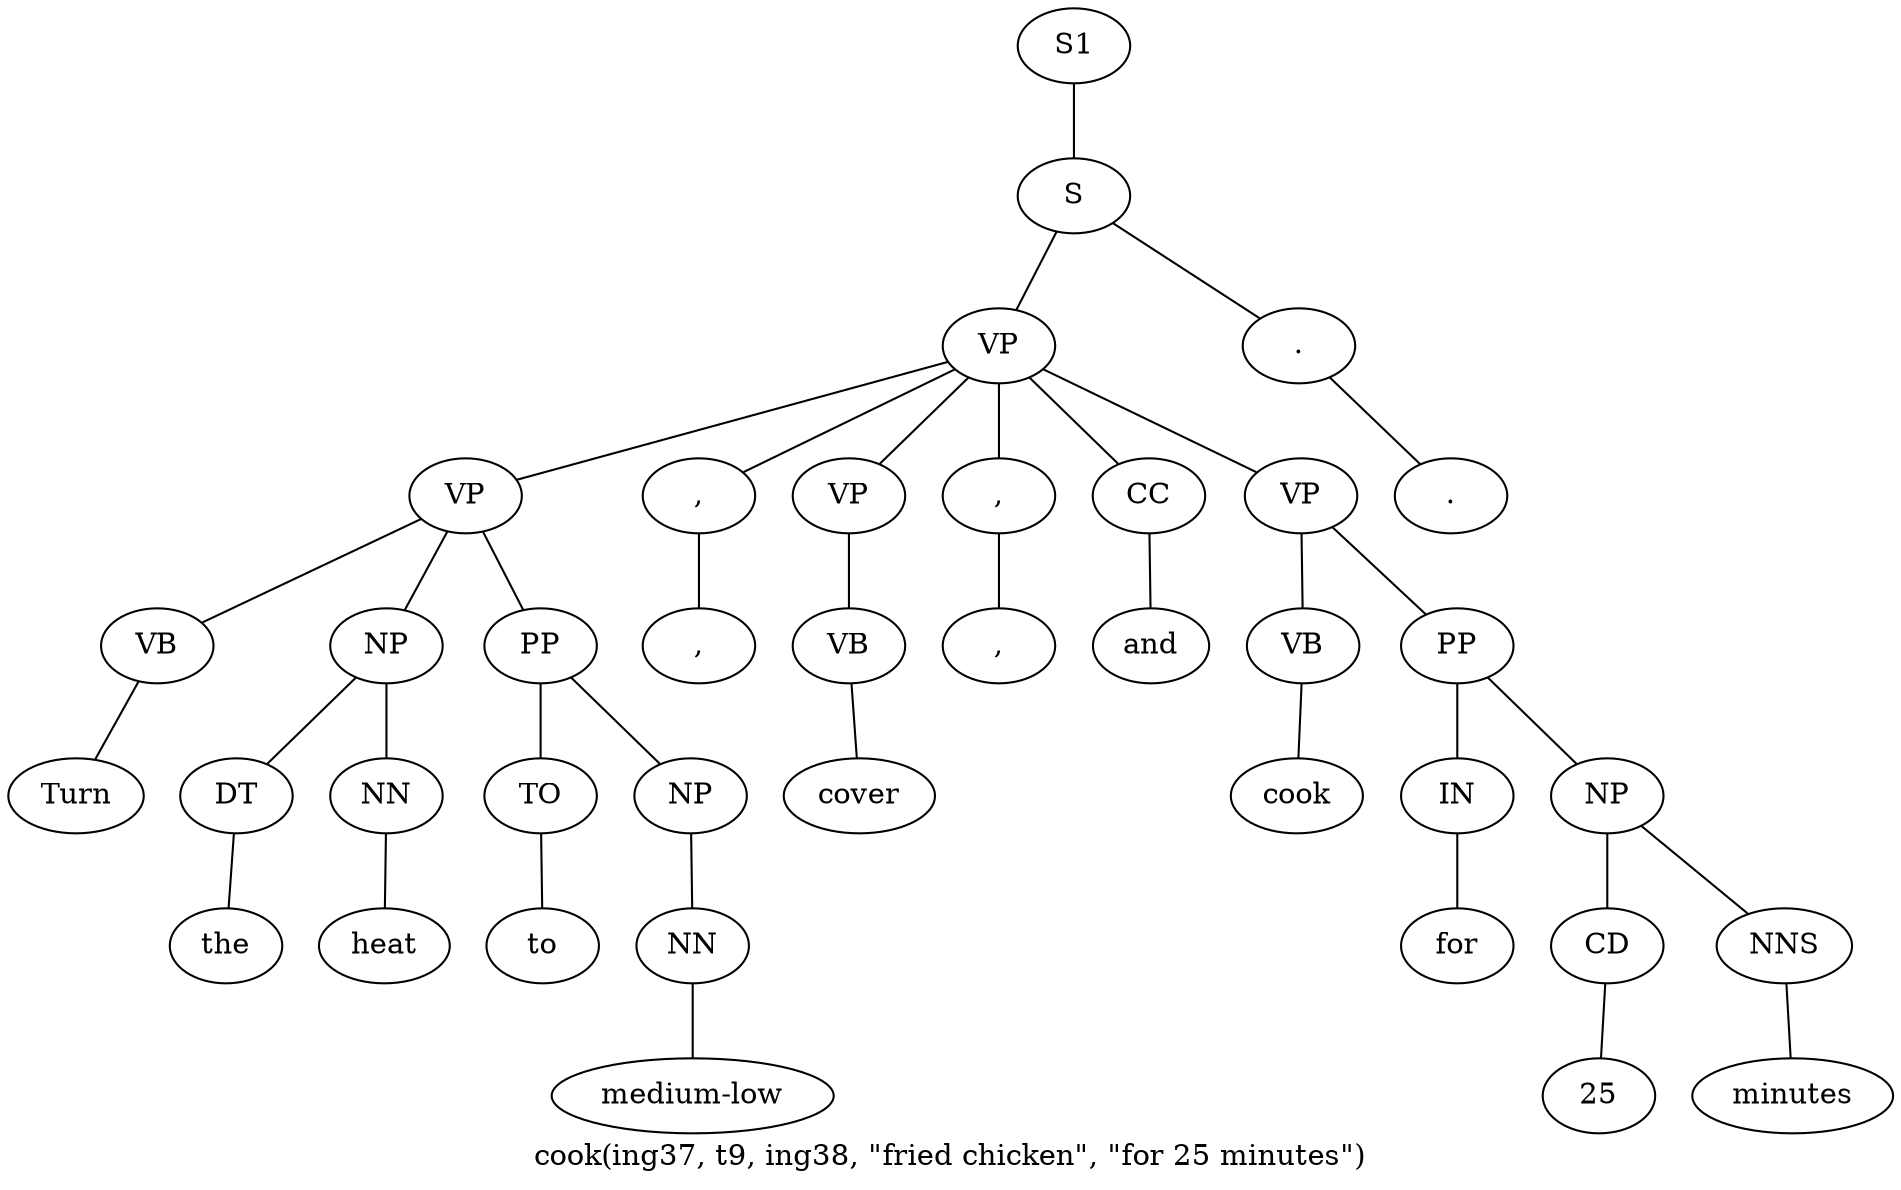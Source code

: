 graph SyntaxGraph {
	label = "cook(ing37, t9, ing38, \"fried chicken\", \"for 25 minutes\")";
	Node0 [label="S1"];
	Node1 [label="S"];
	Node2 [label="VP"];
	Node3 [label="VP"];
	Node4 [label="VB"];
	Node5 [label="Turn"];
	Node6 [label="NP"];
	Node7 [label="DT"];
	Node8 [label="the"];
	Node9 [label="NN"];
	Node10 [label="heat"];
	Node11 [label="PP"];
	Node12 [label="TO"];
	Node13 [label="to"];
	Node14 [label="NP"];
	Node15 [label="NN"];
	Node16 [label="medium-low"];
	Node17 [label=","];
	Node18 [label=","];
	Node19 [label="VP"];
	Node20 [label="VB"];
	Node21 [label="cover"];
	Node22 [label=","];
	Node23 [label=","];
	Node24 [label="CC"];
	Node25 [label="and"];
	Node26 [label="VP"];
	Node27 [label="VB"];
	Node28 [label="cook"];
	Node29 [label="PP"];
	Node30 [label="IN"];
	Node31 [label="for"];
	Node32 [label="NP"];
	Node33 [label="CD"];
	Node34 [label="25"];
	Node35 [label="NNS"];
	Node36 [label="minutes"];
	Node37 [label="."];
	Node38 [label="."];

	Node0 -- Node1;
	Node1 -- Node2;
	Node1 -- Node37;
	Node2 -- Node3;
	Node2 -- Node17;
	Node2 -- Node19;
	Node2 -- Node22;
	Node2 -- Node24;
	Node2 -- Node26;
	Node3 -- Node4;
	Node3 -- Node6;
	Node3 -- Node11;
	Node4 -- Node5;
	Node6 -- Node7;
	Node6 -- Node9;
	Node7 -- Node8;
	Node9 -- Node10;
	Node11 -- Node12;
	Node11 -- Node14;
	Node12 -- Node13;
	Node14 -- Node15;
	Node15 -- Node16;
	Node17 -- Node18;
	Node19 -- Node20;
	Node20 -- Node21;
	Node22 -- Node23;
	Node24 -- Node25;
	Node26 -- Node27;
	Node26 -- Node29;
	Node27 -- Node28;
	Node29 -- Node30;
	Node29 -- Node32;
	Node30 -- Node31;
	Node32 -- Node33;
	Node32 -- Node35;
	Node33 -- Node34;
	Node35 -- Node36;
	Node37 -- Node38;
}